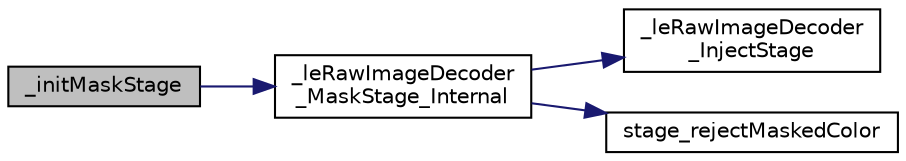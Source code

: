 digraph "_initMaskStage"
{
 // LATEX_PDF_SIZE
  edge [fontname="Helvetica",fontsize="10",labelfontname="Helvetica",labelfontsize="10"];
  node [fontname="Helvetica",fontsize="10",shape=record];
  rankdir="LR";
  Node1 [label="_initMaskStage",height=0.2,width=0.4,color="black", fillcolor="grey75", style="filled", fontcolor="black",tooltip=" "];
  Node1 -> Node2 [color="midnightblue",fontsize="10",style="solid",fontname="Helvetica"];
  Node2 [label="_leRawImageDecoder\l_MaskStage_Internal",height=0.2,width=0.4,color="black", fillcolor="white", style="filled",URL="$legato__imagedecoder__raw_8c.html#ab715560134c817909204507e30dd49d9",tooltip=" "];
  Node2 -> Node3 [color="midnightblue",fontsize="10",style="solid",fontname="Helvetica"];
  Node3 [label="_leRawImageDecoder\l_InjectStage",height=0.2,width=0.4,color="black", fillcolor="white", style="filled",URL="$legato__imagedecoder__raw__mask_8c.html#afe19a22091ec64bedbf79fe6f9fdedb2",tooltip=" "];
  Node2 -> Node4 [color="midnightblue",fontsize="10",style="solid",fontname="Helvetica"];
  Node4 [label="stage_rejectMaskedColor",height=0.2,width=0.4,color="black", fillcolor="white", style="filled",URL="$legato__imagedecoder__raw__mask_8c.html#a06de49c8299aa427261067b34121c5af",tooltip=" "];
}
